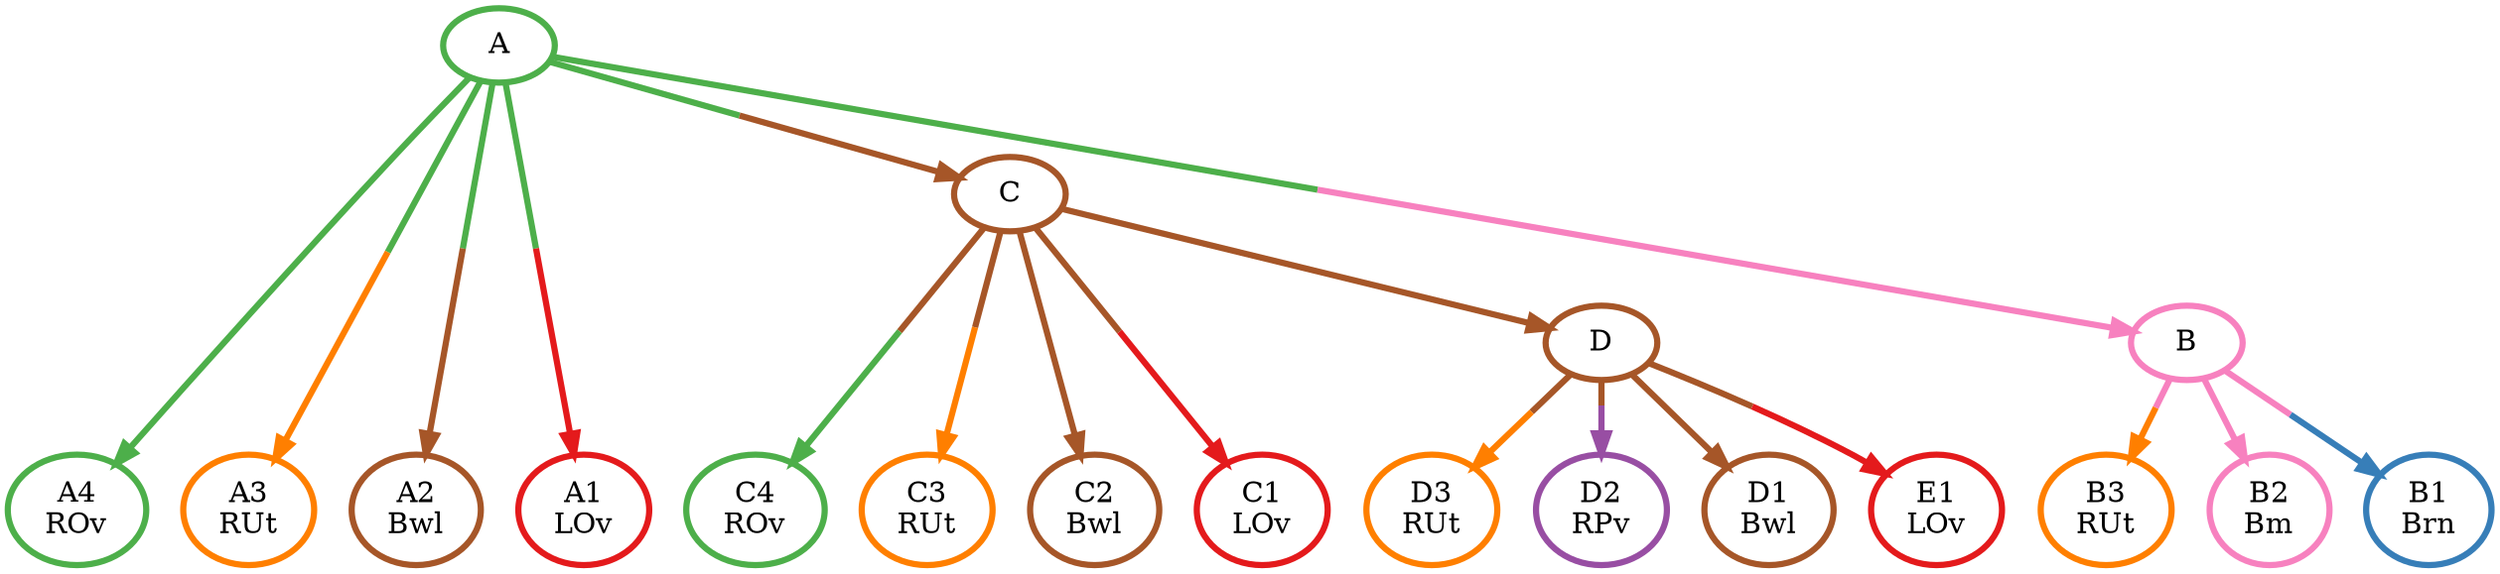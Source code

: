 digraph T {
	{
		rank=same
		18 [penwidth=3,colorscheme=set19,color=5,label="D3\nRUt"]
		17 [penwidth=3,colorscheme=set19,color=4,label="D2\nRPv"]
		16 [penwidth=3,colorscheme=set19,color=7,label="D1\nBwl"]
		15 [penwidth=3,colorscheme=set19,color=3,label="C4\nROv"]
		14 [penwidth=3,colorscheme=set19,color=5,label="C3\nRUt"]
		13 [penwidth=3,colorscheme=set19,color=7,label="C2\nBwl"]
		12 [penwidth=3,colorscheme=set19,color=1,label="C1\nLOv"]
		11 [penwidth=3,colorscheme=set19,color=5,label="B3\nRUt"]
		10 [penwidth=3,colorscheme=set19,color=8,label="B2\nBm"]
		9 [penwidth=3,colorscheme=set19,color=2,label="B1\nBrn"]
		8 [penwidth=3,colorscheme=set19,color=3,label="A4\nROv"]
		7 [penwidth=3,colorscheme=set19,color=5,label="A3\nRUt"]
		6 [penwidth=3,colorscheme=set19,color=7,label="A2\nBwl"]
		5 [penwidth=3,colorscheme=set19,color=1,label="A1\nLOv"]
		4 [penwidth=3,colorscheme=set19,color=1,label="E1\nLOv"]
	}
	3 [penwidth=3,colorscheme=set19,color=7,label="D"]
	2 [penwidth=3,colorscheme=set19,color=7,label="C"]
	1 [penwidth=3,colorscheme=set19,color=8,label="B"]
	0 [penwidth=3,colorscheme=set19,color=3,label="A"]
	3 -> 18 [penwidth=3,colorscheme=set19,color="7;0.5:5"]
	3 -> 17 [penwidth=3,colorscheme=set19,color="7;0.5:4"]
	3 -> 16 [penwidth=3,colorscheme=set19,color=7]
	3 -> 4 [penwidth=3,colorscheme=set19,color="7;0.5:1"]
	2 -> 15 [penwidth=3,colorscheme=set19,color="7;0.5:3"]
	2 -> 14 [penwidth=3,colorscheme=set19,color="7;0.5:5"]
	2 -> 13 [penwidth=3,colorscheme=set19,color=7]
	2 -> 12 [penwidth=3,colorscheme=set19,color="7;0.5:1"]
	2 -> 3 [penwidth=3,colorscheme=set19,color=7]
	1 -> 11 [penwidth=3,colorscheme=set19,color="8;0.5:5"]
	1 -> 10 [penwidth=3,colorscheme=set19,color=8]
	1 -> 9 [penwidth=3,colorscheme=set19,color="8;0.5:2"]
	0 -> 8 [penwidth=3,colorscheme=set19,color=3]
	0 -> 7 [penwidth=3,colorscheme=set19,color="3;0.5:5"]
	0 -> 6 [penwidth=3,colorscheme=set19,color="3;0.5:7"]
	0 -> 5 [penwidth=3,colorscheme=set19,color="3;0.5:1"]
	0 -> 2 [penwidth=3,colorscheme=set19,color="3;0.5:7"]
	0 -> 1 [penwidth=3,colorscheme=set19,color="3;0.5:8"]
}
